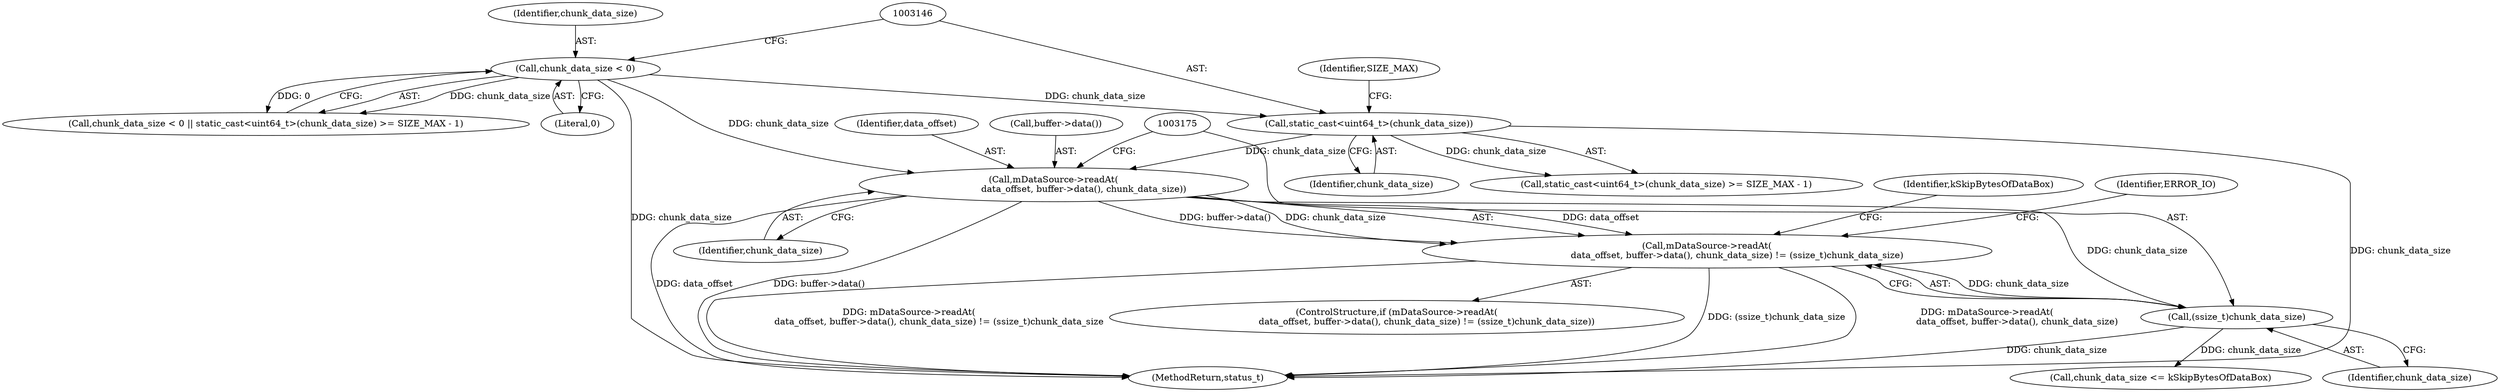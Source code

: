 digraph "0_Android_e7142a0703bc93f75e213e96ebc19000022afed9@API" {
"1003169" [label="(Call,mDataSource->readAt(\n                     data_offset, buffer->data(), chunk_data_size) != (ssize_t)chunk_data_size)"];
"1003170" [label="(Call,mDataSource->readAt(\n                     data_offset, buffer->data(), chunk_data_size))"];
"1003145" [label="(Call,static_cast<uint64_t>(chunk_data_size))"];
"1003141" [label="(Call,chunk_data_size < 0)"];
"1003174" [label="(Call,(ssize_t)chunk_data_size)"];
"1003149" [label="(Identifier,SIZE_MAX)"];
"1003182" [label="(Identifier,kSkipBytesOfDataBox)"];
"1003173" [label="(Identifier,chunk_data_size)"];
"1003185" [label="(Call,chunk_data_size <= kSkipBytesOfDataBox)"];
"1003171" [label="(Identifier,data_offset)"];
"1003174" [label="(Call,(ssize_t)chunk_data_size)"];
"1003143" [label="(Literal,0)"];
"1003140" [label="(Call,chunk_data_size < 0 || static_cast<uint64_t>(chunk_data_size) >= SIZE_MAX - 1)"];
"1003168" [label="(ControlStructure,if (mDataSource->readAt(\n                     data_offset, buffer->data(), chunk_data_size) != (ssize_t)chunk_data_size))"];
"1003141" [label="(Call,chunk_data_size < 0)"];
"1003147" [label="(Identifier,chunk_data_size)"];
"1003169" [label="(Call,mDataSource->readAt(\n                     data_offset, buffer->data(), chunk_data_size) != (ssize_t)chunk_data_size)"];
"1003179" [label="(Identifier,ERROR_IO)"];
"1003275" [label="(MethodReturn,status_t)"];
"1003176" [label="(Identifier,chunk_data_size)"];
"1003142" [label="(Identifier,chunk_data_size)"];
"1003172" [label="(Call,buffer->data())"];
"1003145" [label="(Call,static_cast<uint64_t>(chunk_data_size))"];
"1003170" [label="(Call,mDataSource->readAt(\n                     data_offset, buffer->data(), chunk_data_size))"];
"1003144" [label="(Call,static_cast<uint64_t>(chunk_data_size) >= SIZE_MAX - 1)"];
"1003169" -> "1003168"  [label="AST: "];
"1003169" -> "1003174"  [label="CFG: "];
"1003170" -> "1003169"  [label="AST: "];
"1003174" -> "1003169"  [label="AST: "];
"1003179" -> "1003169"  [label="CFG: "];
"1003182" -> "1003169"  [label="CFG: "];
"1003169" -> "1003275"  [label="DDG: (ssize_t)chunk_data_size"];
"1003169" -> "1003275"  [label="DDG: mDataSource->readAt(\n                     data_offset, buffer->data(), chunk_data_size)"];
"1003169" -> "1003275"  [label="DDG: mDataSource->readAt(\n                     data_offset, buffer->data(), chunk_data_size) != (ssize_t)chunk_data_size"];
"1003170" -> "1003169"  [label="DDG: data_offset"];
"1003170" -> "1003169"  [label="DDG: buffer->data()"];
"1003170" -> "1003169"  [label="DDG: chunk_data_size"];
"1003174" -> "1003169"  [label="DDG: chunk_data_size"];
"1003170" -> "1003173"  [label="CFG: "];
"1003171" -> "1003170"  [label="AST: "];
"1003172" -> "1003170"  [label="AST: "];
"1003173" -> "1003170"  [label="AST: "];
"1003175" -> "1003170"  [label="CFG: "];
"1003170" -> "1003275"  [label="DDG: buffer->data()"];
"1003170" -> "1003275"  [label="DDG: data_offset"];
"1003145" -> "1003170"  [label="DDG: chunk_data_size"];
"1003141" -> "1003170"  [label="DDG: chunk_data_size"];
"1003170" -> "1003174"  [label="DDG: chunk_data_size"];
"1003145" -> "1003144"  [label="AST: "];
"1003145" -> "1003147"  [label="CFG: "];
"1003146" -> "1003145"  [label="AST: "];
"1003147" -> "1003145"  [label="AST: "];
"1003149" -> "1003145"  [label="CFG: "];
"1003145" -> "1003275"  [label="DDG: chunk_data_size"];
"1003145" -> "1003144"  [label="DDG: chunk_data_size"];
"1003141" -> "1003145"  [label="DDG: chunk_data_size"];
"1003141" -> "1003140"  [label="AST: "];
"1003141" -> "1003143"  [label="CFG: "];
"1003142" -> "1003141"  [label="AST: "];
"1003143" -> "1003141"  [label="AST: "];
"1003146" -> "1003141"  [label="CFG: "];
"1003140" -> "1003141"  [label="CFG: "];
"1003141" -> "1003275"  [label="DDG: chunk_data_size"];
"1003141" -> "1003140"  [label="DDG: chunk_data_size"];
"1003141" -> "1003140"  [label="DDG: 0"];
"1003174" -> "1003176"  [label="CFG: "];
"1003175" -> "1003174"  [label="AST: "];
"1003176" -> "1003174"  [label="AST: "];
"1003174" -> "1003275"  [label="DDG: chunk_data_size"];
"1003174" -> "1003185"  [label="DDG: chunk_data_size"];
}
